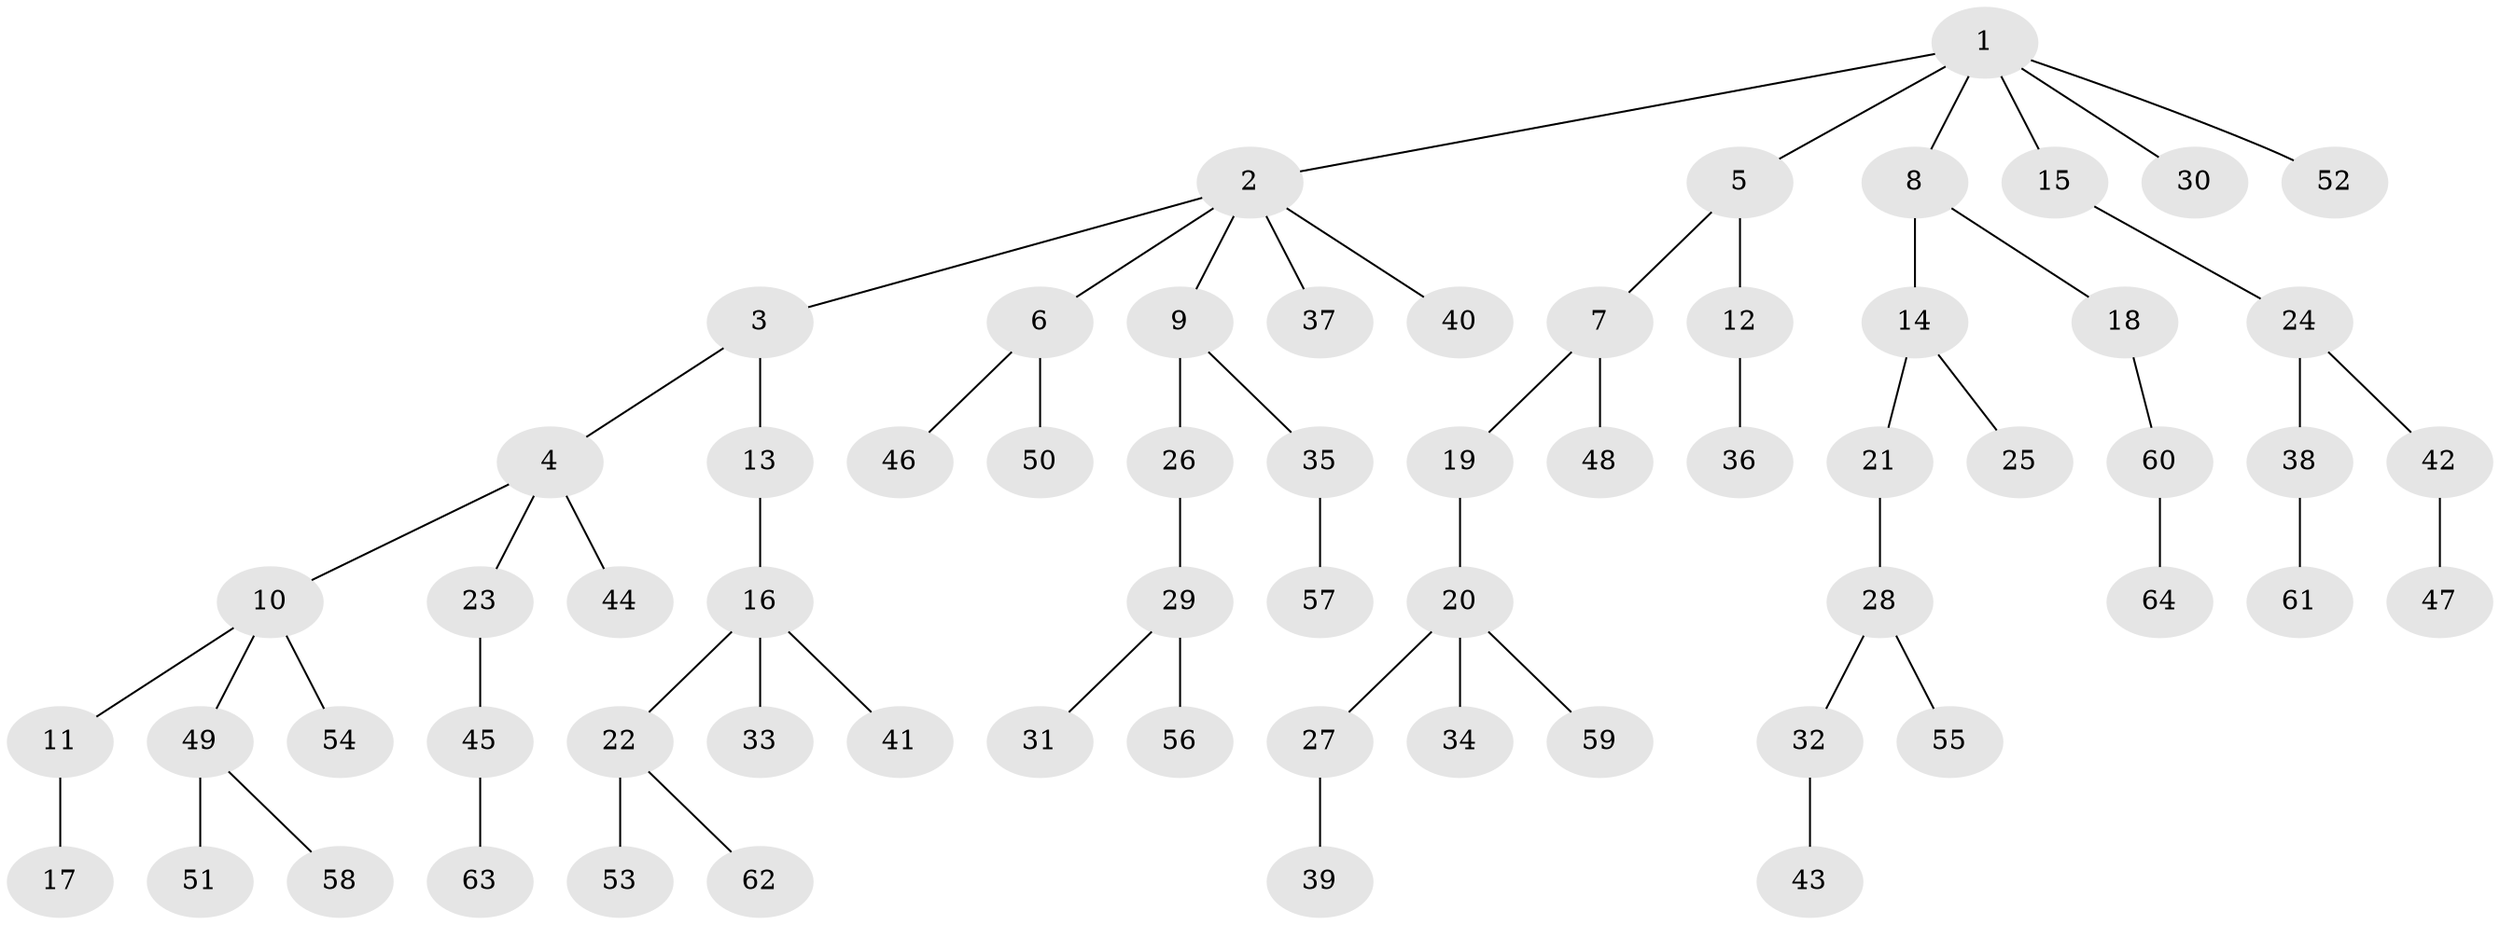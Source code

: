 // Generated by graph-tools (version 1.1) at 2025/36/03/09/25 02:36:44]
// undirected, 64 vertices, 63 edges
graph export_dot {
graph [start="1"]
  node [color=gray90,style=filled];
  1;
  2;
  3;
  4;
  5;
  6;
  7;
  8;
  9;
  10;
  11;
  12;
  13;
  14;
  15;
  16;
  17;
  18;
  19;
  20;
  21;
  22;
  23;
  24;
  25;
  26;
  27;
  28;
  29;
  30;
  31;
  32;
  33;
  34;
  35;
  36;
  37;
  38;
  39;
  40;
  41;
  42;
  43;
  44;
  45;
  46;
  47;
  48;
  49;
  50;
  51;
  52;
  53;
  54;
  55;
  56;
  57;
  58;
  59;
  60;
  61;
  62;
  63;
  64;
  1 -- 2;
  1 -- 5;
  1 -- 8;
  1 -- 15;
  1 -- 30;
  1 -- 52;
  2 -- 3;
  2 -- 6;
  2 -- 9;
  2 -- 37;
  2 -- 40;
  3 -- 4;
  3 -- 13;
  4 -- 10;
  4 -- 23;
  4 -- 44;
  5 -- 7;
  5 -- 12;
  6 -- 46;
  6 -- 50;
  7 -- 19;
  7 -- 48;
  8 -- 14;
  8 -- 18;
  9 -- 26;
  9 -- 35;
  10 -- 11;
  10 -- 49;
  10 -- 54;
  11 -- 17;
  12 -- 36;
  13 -- 16;
  14 -- 21;
  14 -- 25;
  15 -- 24;
  16 -- 22;
  16 -- 33;
  16 -- 41;
  18 -- 60;
  19 -- 20;
  20 -- 27;
  20 -- 34;
  20 -- 59;
  21 -- 28;
  22 -- 53;
  22 -- 62;
  23 -- 45;
  24 -- 38;
  24 -- 42;
  26 -- 29;
  27 -- 39;
  28 -- 32;
  28 -- 55;
  29 -- 31;
  29 -- 56;
  32 -- 43;
  35 -- 57;
  38 -- 61;
  42 -- 47;
  45 -- 63;
  49 -- 51;
  49 -- 58;
  60 -- 64;
}
